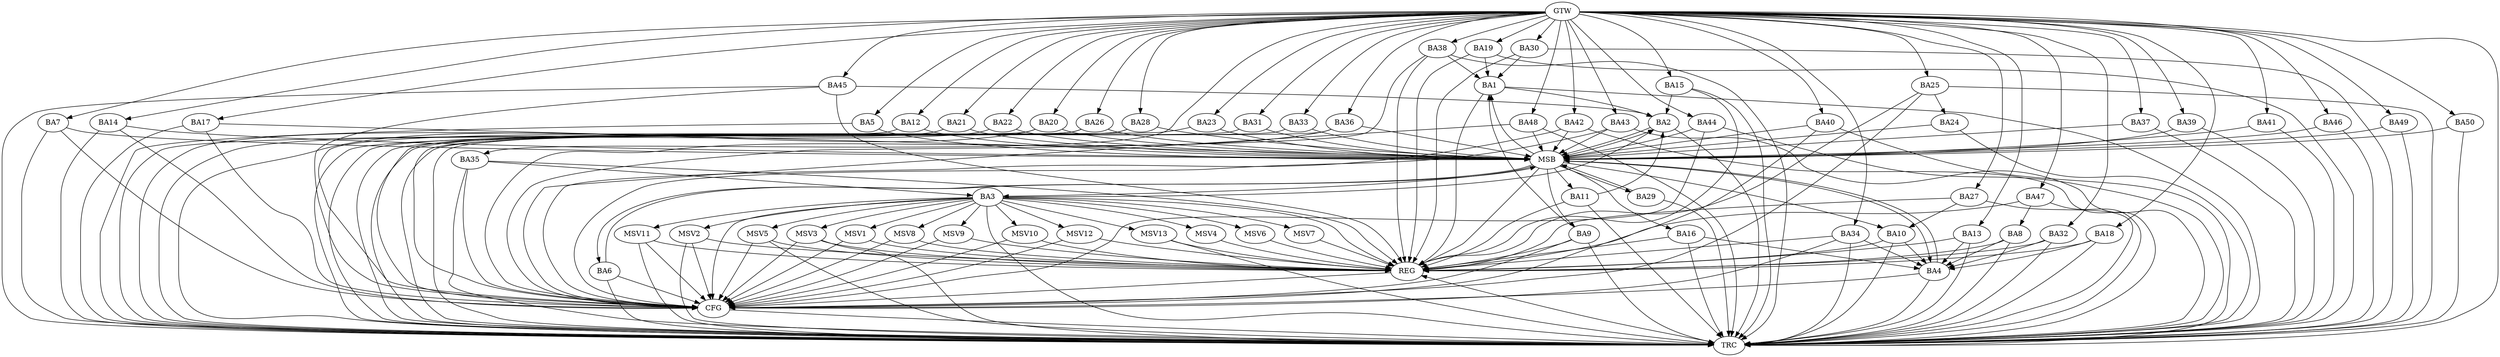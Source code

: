 strict digraph G {
  BA1 [ label="BA1" ];
  BA2 [ label="BA2" ];
  BA3 [ label="BA3" ];
  BA4 [ label="BA4" ];
  BA5 [ label="BA5" ];
  BA6 [ label="BA6" ];
  BA7 [ label="BA7" ];
  BA8 [ label="BA8" ];
  BA9 [ label="BA9" ];
  BA10 [ label="BA10" ];
  BA11 [ label="BA11" ];
  BA12 [ label="BA12" ];
  BA13 [ label="BA13" ];
  BA14 [ label="BA14" ];
  BA15 [ label="BA15" ];
  BA16 [ label="BA16" ];
  BA17 [ label="BA17" ];
  BA18 [ label="BA18" ];
  BA19 [ label="BA19" ];
  BA20 [ label="BA20" ];
  BA21 [ label="BA21" ];
  BA22 [ label="BA22" ];
  BA23 [ label="BA23" ];
  BA24 [ label="BA24" ];
  BA25 [ label="BA25" ];
  BA26 [ label="BA26" ];
  BA27 [ label="BA27" ];
  BA28 [ label="BA28" ];
  BA29 [ label="BA29" ];
  BA30 [ label="BA30" ];
  BA31 [ label="BA31" ];
  BA32 [ label="BA32" ];
  BA33 [ label="BA33" ];
  BA34 [ label="BA34" ];
  BA35 [ label="BA35" ];
  BA36 [ label="BA36" ];
  BA37 [ label="BA37" ];
  BA38 [ label="BA38" ];
  BA39 [ label="BA39" ];
  BA40 [ label="BA40" ];
  BA41 [ label="BA41" ];
  BA42 [ label="BA42" ];
  BA43 [ label="BA43" ];
  BA44 [ label="BA44" ];
  BA45 [ label="BA45" ];
  BA46 [ label="BA46" ];
  BA47 [ label="BA47" ];
  BA48 [ label="BA48" ];
  BA49 [ label="BA49" ];
  BA50 [ label="BA50" ];
  GTW [ label="GTW" ];
  REG [ label="REG" ];
  MSB [ label="MSB" ];
  CFG [ label="CFG" ];
  TRC [ label="TRC" ];
  MSV1 [ label="MSV1" ];
  MSV2 [ label="MSV2" ];
  MSV3 [ label="MSV3" ];
  MSV4 [ label="MSV4" ];
  MSV5 [ label="MSV5" ];
  MSV6 [ label="MSV6" ];
  MSV7 [ label="MSV7" ];
  MSV8 [ label="MSV8" ];
  MSV9 [ label="MSV9" ];
  MSV10 [ label="MSV10" ];
  MSV11 [ label="MSV11" ];
  MSV12 [ label="MSV12" ];
  MSV13 [ label="MSV13" ];
  BA1 -> BA2;
  BA3 -> BA2;
  BA8 -> BA4;
  BA9 -> BA1;
  BA10 -> BA4;
  BA11 -> BA2;
  BA13 -> BA4;
  BA15 -> BA2;
  BA16 -> BA4;
  BA18 -> BA4;
  BA19 -> BA1;
  BA25 -> BA24;
  BA27 -> BA10;
  BA30 -> BA1;
  BA32 -> BA4;
  BA34 -> BA4;
  BA35 -> BA3;
  BA38 -> BA1;
  BA45 -> BA2;
  BA47 -> BA8;
  GTW -> BA5;
  GTW -> BA7;
  GTW -> BA12;
  GTW -> BA13;
  GTW -> BA14;
  GTW -> BA15;
  GTW -> BA17;
  GTW -> BA18;
  GTW -> BA19;
  GTW -> BA20;
  GTW -> BA21;
  GTW -> BA22;
  GTW -> BA23;
  GTW -> BA25;
  GTW -> BA26;
  GTW -> BA27;
  GTW -> BA28;
  GTW -> BA30;
  GTW -> BA31;
  GTW -> BA32;
  GTW -> BA33;
  GTW -> BA34;
  GTW -> BA35;
  GTW -> BA36;
  GTW -> BA37;
  GTW -> BA38;
  GTW -> BA39;
  GTW -> BA40;
  GTW -> BA41;
  GTW -> BA42;
  GTW -> BA43;
  GTW -> BA44;
  GTW -> BA45;
  GTW -> BA46;
  GTW -> BA47;
  GTW -> BA48;
  GTW -> BA49;
  GTW -> BA50;
  BA1 -> REG;
  BA3 -> REG;
  BA8 -> REG;
  BA9 -> REG;
  BA10 -> REG;
  BA11 -> REG;
  BA13 -> REG;
  BA15 -> REG;
  BA16 -> REG;
  BA18 -> REG;
  BA19 -> REG;
  BA25 -> REG;
  BA27 -> REG;
  BA30 -> REG;
  BA32 -> REG;
  BA34 -> REG;
  BA35 -> REG;
  BA38 -> REG;
  BA45 -> REG;
  BA47 -> REG;
  BA2 -> MSB;
  MSB -> BA1;
  MSB -> REG;
  BA4 -> MSB;
  BA5 -> MSB;
  MSB -> BA4;
  BA6 -> MSB;
  MSB -> BA2;
  BA7 -> MSB;
  BA12 -> MSB;
  BA14 -> MSB;
  BA17 -> MSB;
  BA20 -> MSB;
  MSB -> BA10;
  BA21 -> MSB;
  BA22 -> MSB;
  BA23 -> MSB;
  BA24 -> MSB;
  BA26 -> MSB;
  MSB -> BA3;
  BA28 -> MSB;
  BA29 -> MSB;
  BA31 -> MSB;
  MSB -> BA16;
  BA33 -> MSB;
  MSB -> BA29;
  BA36 -> MSB;
  BA37 -> MSB;
  BA39 -> MSB;
  BA40 -> MSB;
  BA41 -> MSB;
  BA42 -> MSB;
  BA43 -> MSB;
  MSB -> BA9;
  BA44 -> MSB;
  MSB -> BA11;
  BA46 -> MSB;
  BA48 -> MSB;
  BA49 -> MSB;
  BA50 -> MSB;
  MSB -> BA6;
  BA9 -> CFG;
  BA3 -> CFG;
  BA14 -> CFG;
  BA40 -> CFG;
  BA17 -> CFG;
  BA44 -> CFG;
  BA38 -> CFG;
  BA26 -> CFG;
  BA28 -> CFG;
  BA25 -> CFG;
  BA42 -> CFG;
  BA20 -> CFG;
  BA36 -> CFG;
  BA7 -> CFG;
  BA48 -> CFG;
  BA6 -> CFG;
  BA34 -> CFG;
  BA43 -> CFG;
  BA45 -> CFG;
  BA4 -> CFG;
  BA35 -> CFG;
  REG -> CFG;
  BA1 -> TRC;
  BA2 -> TRC;
  BA3 -> TRC;
  BA4 -> TRC;
  BA5 -> TRC;
  BA6 -> TRC;
  BA7 -> TRC;
  BA8 -> TRC;
  BA9 -> TRC;
  BA10 -> TRC;
  BA11 -> TRC;
  BA12 -> TRC;
  BA13 -> TRC;
  BA14 -> TRC;
  BA15 -> TRC;
  BA16 -> TRC;
  BA17 -> TRC;
  BA18 -> TRC;
  BA19 -> TRC;
  BA20 -> TRC;
  BA21 -> TRC;
  BA22 -> TRC;
  BA23 -> TRC;
  BA24 -> TRC;
  BA25 -> TRC;
  BA26 -> TRC;
  BA27 -> TRC;
  BA28 -> TRC;
  BA29 -> TRC;
  BA30 -> TRC;
  BA31 -> TRC;
  BA32 -> TRC;
  BA33 -> TRC;
  BA34 -> TRC;
  BA35 -> TRC;
  BA36 -> TRC;
  BA37 -> TRC;
  BA38 -> TRC;
  BA39 -> TRC;
  BA40 -> TRC;
  BA41 -> TRC;
  BA42 -> TRC;
  BA43 -> TRC;
  BA44 -> TRC;
  BA45 -> TRC;
  BA46 -> TRC;
  BA47 -> TRC;
  BA48 -> TRC;
  BA49 -> TRC;
  BA50 -> TRC;
  GTW -> TRC;
  CFG -> TRC;
  TRC -> REG;
  BA3 -> MSV1;
  MSV1 -> REG;
  MSV1 -> CFG;
  BA3 -> MSV2;
  BA3 -> MSV3;
  BA3 -> MSV4;
  BA3 -> MSV5;
  BA3 -> MSV6;
  MSV2 -> REG;
  MSV2 -> TRC;
  MSV2 -> CFG;
  MSV3 -> REG;
  MSV3 -> TRC;
  MSV3 -> CFG;
  MSV4 -> REG;
  MSV5 -> REG;
  MSV5 -> TRC;
  MSV5 -> CFG;
  MSV6 -> REG;
  BA3 -> MSV7;
  MSV7 -> REG;
  BA3 -> MSV8;
  BA3 -> MSV9;
  MSV8 -> REG;
  MSV8 -> CFG;
  MSV9 -> REG;
  MSV9 -> CFG;
  BA3 -> MSV10;
  MSV10 -> REG;
  MSV10 -> CFG;
  BA3 -> MSV11;
  MSV11 -> REG;
  MSV11 -> TRC;
  MSV11 -> CFG;
  BA3 -> MSV12;
  BA3 -> MSV13;
  MSV12 -> REG;
  MSV12 -> CFG;
  MSV13 -> REG;
  MSV13 -> TRC;
}
